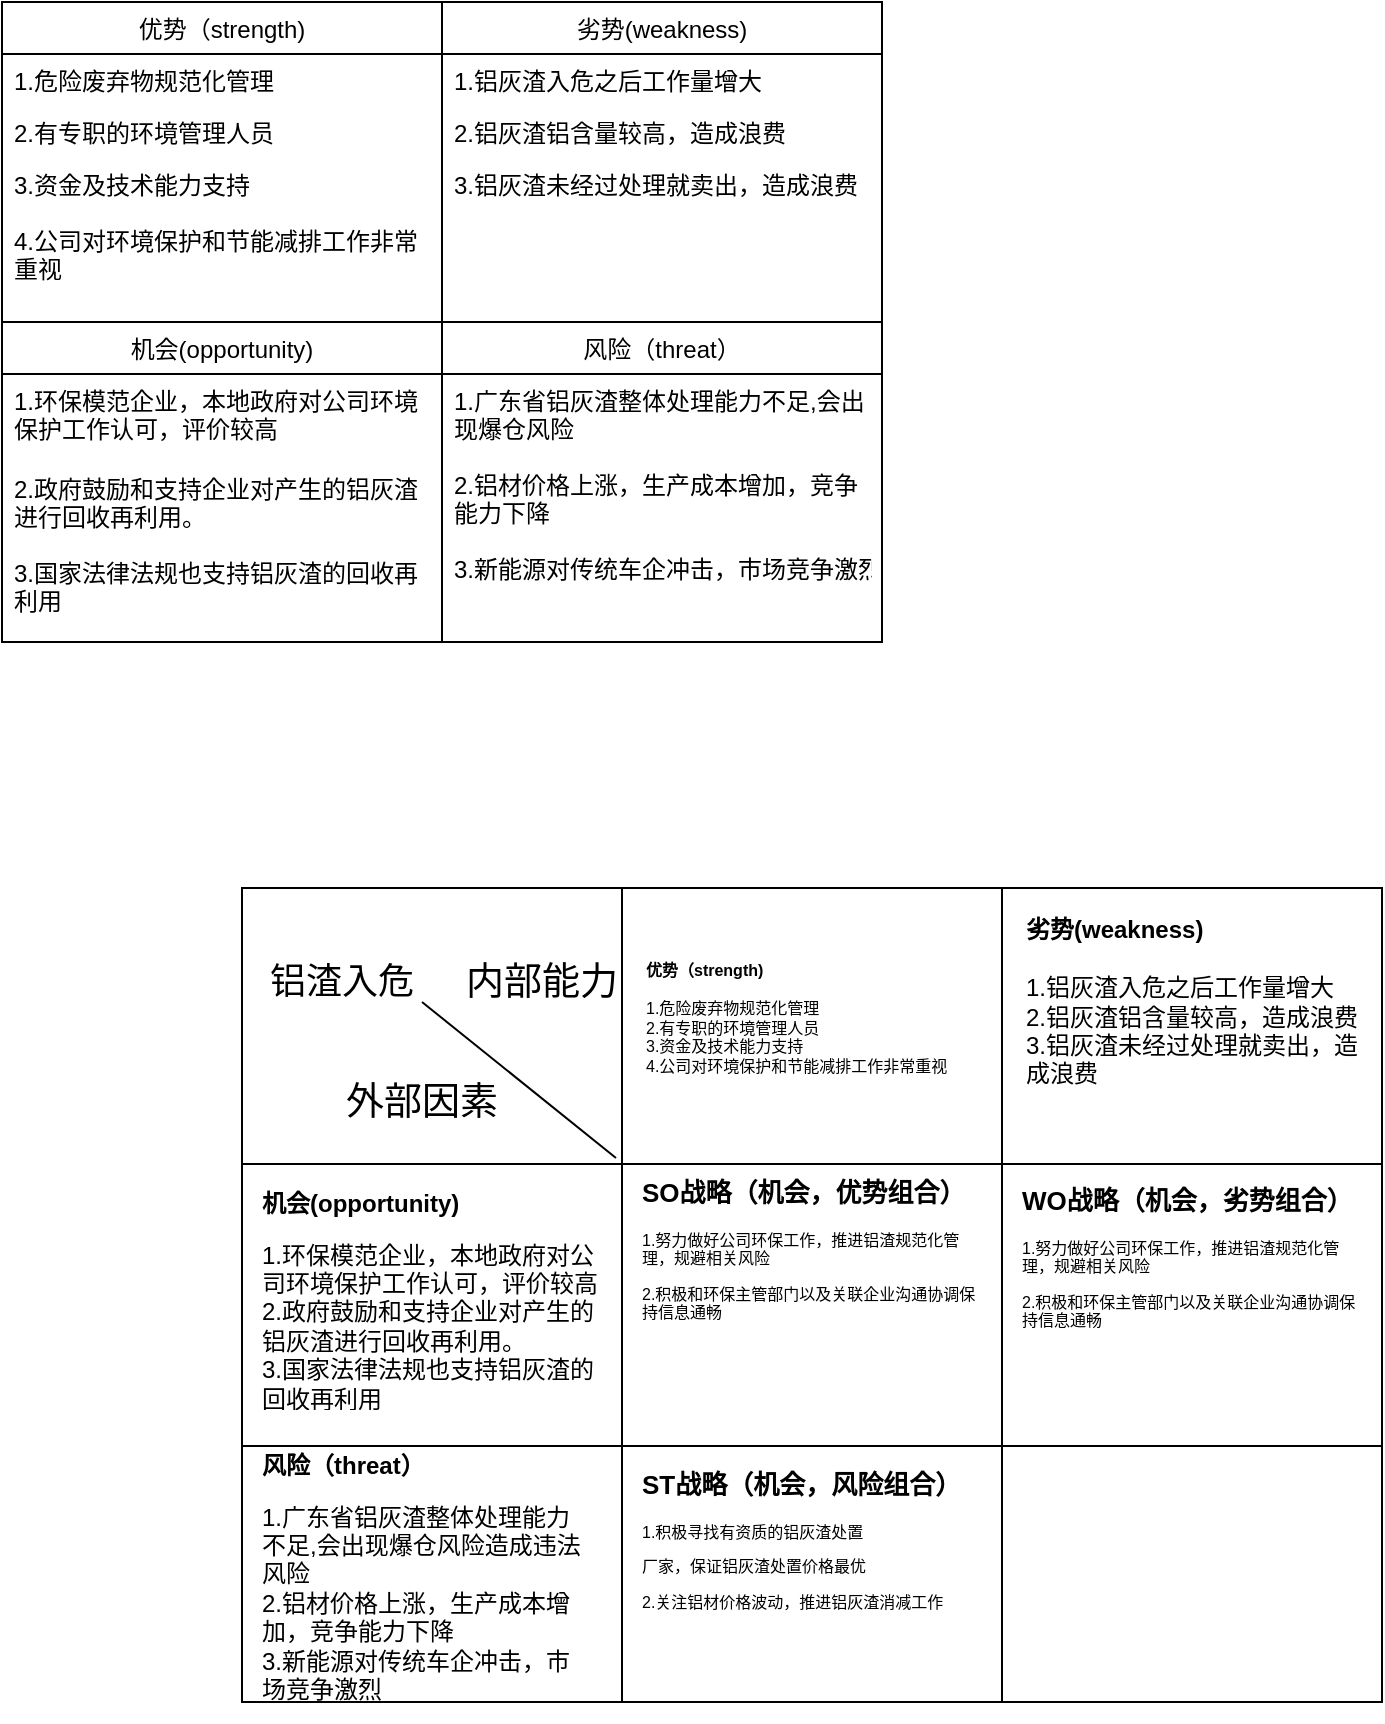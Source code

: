 <mxfile version="14.9.9" type="github">
  <diagram id="kqw_EEB3ICVsyudQTdO8" name="Page-1">
    <mxGraphModel dx="683" dy="352" grid="1" gridSize="10" guides="1" tooltips="1" connect="1" arrows="1" fold="1" page="1" pageScale="1" pageWidth="827" pageHeight="1169" math="0" shadow="0">
      <root>
        <mxCell id="0" />
        <mxCell id="1" parent="0" />
        <mxCell id="Xc-GuWCWaLxMhfv2FBEa-1" value="优势（strength)" style="swimlane;fontStyle=0;childLayout=stackLayout;horizontal=1;startSize=26;horizontalStack=0;resizeParent=1;resizeParentMax=0;resizeLast=0;collapsible=1;marginBottom=0;" vertex="1" parent="1">
          <mxGeometry x="70" y="60" width="220" height="320" as="geometry" />
        </mxCell>
        <mxCell id="Xc-GuWCWaLxMhfv2FBEa-2" value="1.危险废弃物规范化管理" style="text;strokeColor=none;fillColor=none;align=left;verticalAlign=top;spacingLeft=4;spacingRight=4;overflow=hidden;rotatable=0;points=[[0,0.5],[1,0.5]];portConstraint=eastwest;" vertex="1" parent="Xc-GuWCWaLxMhfv2FBEa-1">
          <mxGeometry y="26" width="220" height="26" as="geometry" />
        </mxCell>
        <mxCell id="Xc-GuWCWaLxMhfv2FBEa-3" value="2.有专职的环境管理人员" style="text;strokeColor=none;fillColor=none;align=left;verticalAlign=top;spacingLeft=4;spacingRight=4;overflow=hidden;rotatable=0;points=[[0,0.5],[1,0.5]];portConstraint=eastwest;" vertex="1" parent="Xc-GuWCWaLxMhfv2FBEa-1">
          <mxGeometry y="52" width="220" height="26" as="geometry" />
        </mxCell>
        <mxCell id="Xc-GuWCWaLxMhfv2FBEa-4" value="3.资金及技术能力支持&#xa;&#xa;4.公司对环境保护和节能减排工作非常&#xa;重视" style="text;strokeColor=none;fillColor=none;align=left;verticalAlign=top;spacingLeft=4;spacingRight=4;overflow=hidden;rotatable=0;points=[[0,0.5],[1,0.5]];portConstraint=eastwest;" vertex="1" parent="Xc-GuWCWaLxMhfv2FBEa-1">
          <mxGeometry y="78" width="220" height="82" as="geometry" />
        </mxCell>
        <mxCell id="Xc-GuWCWaLxMhfv2FBEa-14" value="机会(opportunity)" style="swimlane;fontStyle=0;childLayout=stackLayout;horizontal=1;startSize=26;horizontalStack=0;resizeParent=1;resizeParentMax=0;resizeLast=0;collapsible=1;marginBottom=0;" vertex="1" parent="Xc-GuWCWaLxMhfv2FBEa-1">
          <mxGeometry y="160" width="220" height="160" as="geometry" />
        </mxCell>
        <mxCell id="Xc-GuWCWaLxMhfv2FBEa-15" value="1.环保模范企业，本地政府对公司环境&#xa;保护工作认可，评价较高" style="text;strokeColor=none;fillColor=none;align=left;verticalAlign=top;spacingLeft=4;spacingRight=4;overflow=hidden;rotatable=0;points=[[0,0.5],[1,0.5]];portConstraint=eastwest;" vertex="1" parent="Xc-GuWCWaLxMhfv2FBEa-14">
          <mxGeometry y="26" width="220" height="44" as="geometry" />
        </mxCell>
        <mxCell id="Xc-GuWCWaLxMhfv2FBEa-17" value="2.政府鼓励和支持企业对产生的铝灰渣&#xa;进行回收再利用。&#xa;&#xa;3.国家法律法规也支持铝灰渣的回收再&#xa;利用" style="text;strokeColor=none;fillColor=none;align=left;verticalAlign=top;spacingLeft=4;spacingRight=4;overflow=hidden;rotatable=0;points=[[0,0.5],[1,0.5]];portConstraint=eastwest;" vertex="1" parent="Xc-GuWCWaLxMhfv2FBEa-14">
          <mxGeometry y="70" width="220" height="90" as="geometry" />
        </mxCell>
        <mxCell id="Xc-GuWCWaLxMhfv2FBEa-9" value="劣势(weakness)" style="swimlane;fontStyle=0;childLayout=stackLayout;horizontal=1;startSize=26;horizontalStack=0;resizeParent=1;resizeParentMax=0;resizeLast=0;collapsible=1;marginBottom=0;" vertex="1" parent="1">
          <mxGeometry x="290" y="60" width="220" height="320" as="geometry" />
        </mxCell>
        <mxCell id="Xc-GuWCWaLxMhfv2FBEa-10" value="1.铝灰渣入危之后工作量增大" style="text;strokeColor=none;fillColor=none;align=left;verticalAlign=top;spacingLeft=4;spacingRight=4;overflow=hidden;rotatable=0;points=[[0,0.5],[1,0.5]];portConstraint=eastwest;" vertex="1" parent="Xc-GuWCWaLxMhfv2FBEa-9">
          <mxGeometry y="26" width="220" height="26" as="geometry" />
        </mxCell>
        <mxCell id="Xc-GuWCWaLxMhfv2FBEa-11" value="2.铝灰渣铝含量较高，造成浪费" style="text;strokeColor=none;fillColor=none;align=left;verticalAlign=top;spacingLeft=4;spacingRight=4;overflow=hidden;rotatable=0;points=[[0,0.5],[1,0.5]];portConstraint=eastwest;" vertex="1" parent="Xc-GuWCWaLxMhfv2FBEa-9">
          <mxGeometry y="52" width="220" height="26" as="geometry" />
        </mxCell>
        <mxCell id="Xc-GuWCWaLxMhfv2FBEa-12" value="3.铝灰渣未经过处理就卖出，造成浪费" style="text;strokeColor=none;fillColor=none;align=left;verticalAlign=top;spacingLeft=4;spacingRight=4;overflow=hidden;rotatable=0;points=[[0,0.5],[1,0.5]];portConstraint=eastwest;" vertex="1" parent="Xc-GuWCWaLxMhfv2FBEa-9">
          <mxGeometry y="78" width="220" height="82" as="geometry" />
        </mxCell>
        <mxCell id="Xc-GuWCWaLxMhfv2FBEa-18" value="风险（threat）" style="swimlane;fontStyle=0;childLayout=stackLayout;horizontal=1;startSize=26;horizontalStack=0;resizeParent=1;resizeParentMax=0;resizeLast=0;collapsible=1;marginBottom=0;" vertex="1" parent="Xc-GuWCWaLxMhfv2FBEa-9">
          <mxGeometry y="160" width="220" height="160" as="geometry" />
        </mxCell>
        <mxCell id="Xc-GuWCWaLxMhfv2FBEa-19" value="1.广东省铝灰渣整体处理能力不足,会出&#xa;现爆仓风险&#xa;&#xa;2.铝材价格上涨，生产成本增加，竞争&#xa;能力下降&#xa;&#xa;3.新能源对传统车企冲击，市场竞争激烈" style="text;strokeColor=none;fillColor=none;align=left;verticalAlign=top;spacingLeft=4;spacingRight=4;overflow=hidden;rotatable=0;points=[[0,0.5],[1,0.5]];portConstraint=eastwest;" vertex="1" parent="Xc-GuWCWaLxMhfv2FBEa-18">
          <mxGeometry y="26" width="220" height="134" as="geometry" />
        </mxCell>
        <mxCell id="Xc-GuWCWaLxMhfv2FBEa-74" value="" style="shape=table;startSize=0;container=1;collapsible=0;childLayout=tableLayout;direction=west;" vertex="1" parent="1">
          <mxGeometry x="190" y="503" width="570" height="407" as="geometry" />
        </mxCell>
        <mxCell id="Xc-GuWCWaLxMhfv2FBEa-75" value="" style="shape=partialRectangle;collapsible=0;dropTarget=0;pointerEvents=0;fillColor=none;top=0;left=0;bottom=0;right=0;points=[[0,0.5],[1,0.5]];portConstraint=eastwest;" vertex="1" parent="Xc-GuWCWaLxMhfv2FBEa-74">
          <mxGeometry width="570" height="138" as="geometry" />
        </mxCell>
        <mxCell id="Xc-GuWCWaLxMhfv2FBEa-76" value="" style="shape=partialRectangle;html=1;whiteSpace=wrap;connectable=0;overflow=hidden;fillColor=none;top=0;left=0;bottom=0;right=0;pointerEvents=1;" vertex="1" parent="Xc-GuWCWaLxMhfv2FBEa-75">
          <mxGeometry width="190" height="138" as="geometry" />
        </mxCell>
        <mxCell id="Xc-GuWCWaLxMhfv2FBEa-77" value="" style="shape=partialRectangle;html=1;whiteSpace=wrap;connectable=0;overflow=hidden;fillColor=none;top=0;left=0;bottom=0;right=0;pointerEvents=1;" vertex="1" parent="Xc-GuWCWaLxMhfv2FBEa-75">
          <mxGeometry x="190" width="190" height="138" as="geometry" />
        </mxCell>
        <mxCell id="Xc-GuWCWaLxMhfv2FBEa-78" value="" style="shape=partialRectangle;html=1;whiteSpace=wrap;connectable=0;overflow=hidden;fillColor=none;top=0;left=0;bottom=0;right=0;pointerEvents=1;" vertex="1" parent="Xc-GuWCWaLxMhfv2FBEa-75">
          <mxGeometry x="380" width="190" height="138" as="geometry" />
        </mxCell>
        <mxCell id="Xc-GuWCWaLxMhfv2FBEa-79" value="" style="shape=partialRectangle;collapsible=0;dropTarget=0;pointerEvents=0;fillColor=none;top=0;left=0;bottom=0;right=0;points=[[0,0.5],[1,0.5]];portConstraint=eastwest;" vertex="1" parent="Xc-GuWCWaLxMhfv2FBEa-74">
          <mxGeometry y="138" width="570" height="141" as="geometry" />
        </mxCell>
        <mxCell id="Xc-GuWCWaLxMhfv2FBEa-80" value="" style="shape=partialRectangle;html=1;whiteSpace=wrap;connectable=0;overflow=hidden;fillColor=none;top=0;left=0;bottom=0;right=0;pointerEvents=1;" vertex="1" parent="Xc-GuWCWaLxMhfv2FBEa-79">
          <mxGeometry width="190" height="141" as="geometry" />
        </mxCell>
        <mxCell id="Xc-GuWCWaLxMhfv2FBEa-81" value="" style="shape=partialRectangle;html=1;whiteSpace=wrap;connectable=0;overflow=hidden;fillColor=none;top=0;left=0;bottom=0;right=0;pointerEvents=1;" vertex="1" parent="Xc-GuWCWaLxMhfv2FBEa-79">
          <mxGeometry x="190" width="190" height="141" as="geometry" />
        </mxCell>
        <mxCell id="Xc-GuWCWaLxMhfv2FBEa-82" value="" style="shape=partialRectangle;html=1;whiteSpace=wrap;connectable=0;overflow=hidden;fillColor=none;top=0;left=0;bottom=0;right=0;pointerEvents=1;" vertex="1" parent="Xc-GuWCWaLxMhfv2FBEa-79">
          <mxGeometry x="380" width="190" height="141" as="geometry" />
        </mxCell>
        <mxCell id="Xc-GuWCWaLxMhfv2FBEa-83" value="" style="shape=partialRectangle;collapsible=0;dropTarget=0;pointerEvents=0;fillColor=none;top=0;left=0;bottom=0;right=0;points=[[0,0.5],[1,0.5]];portConstraint=eastwest;" vertex="1" parent="Xc-GuWCWaLxMhfv2FBEa-74">
          <mxGeometry y="279" width="570" height="128" as="geometry" />
        </mxCell>
        <mxCell id="Xc-GuWCWaLxMhfv2FBEa-84" value="" style="shape=partialRectangle;html=1;whiteSpace=wrap;connectable=0;overflow=hidden;fillColor=none;top=0;left=0;bottom=0;right=0;pointerEvents=1;" vertex="1" parent="Xc-GuWCWaLxMhfv2FBEa-83">
          <mxGeometry width="190" height="128" as="geometry" />
        </mxCell>
        <mxCell id="Xc-GuWCWaLxMhfv2FBEa-85" value="" style="shape=partialRectangle;html=1;whiteSpace=wrap;connectable=0;overflow=hidden;fillColor=none;top=0;left=0;bottom=0;right=0;pointerEvents=1;" vertex="1" parent="Xc-GuWCWaLxMhfv2FBEa-83">
          <mxGeometry x="190" width="190" height="128" as="geometry" />
        </mxCell>
        <mxCell id="Xc-GuWCWaLxMhfv2FBEa-86" value="" style="shape=partialRectangle;html=1;whiteSpace=wrap;connectable=0;overflow=hidden;fillColor=none;top=0;left=0;bottom=0;right=0;pointerEvents=1;" vertex="1" parent="Xc-GuWCWaLxMhfv2FBEa-83">
          <mxGeometry x="380" width="190" height="128" as="geometry" />
        </mxCell>
        <mxCell id="Xc-GuWCWaLxMhfv2FBEa-89" value="内部能力" style="text;html=1;strokeColor=none;fillColor=none;align=center;verticalAlign=middle;whiteSpace=wrap;rounded=0;fontSize=19;" vertex="1" parent="1">
          <mxGeometry x="290" y="540" width="100" height="20" as="geometry" />
        </mxCell>
        <mxCell id="Xc-GuWCWaLxMhfv2FBEa-90" value="外部因素" style="text;html=1;strokeColor=none;fillColor=none;align=center;verticalAlign=middle;whiteSpace=wrap;rounded=0;fontSize=19;" vertex="1" parent="1">
          <mxGeometry x="240" y="600" width="80" height="20" as="geometry" />
        </mxCell>
        <mxCell id="Xc-GuWCWaLxMhfv2FBEa-91" value="铝渣入危" style="text;html=1;strokeColor=none;fillColor=none;align=center;verticalAlign=middle;whiteSpace=wrap;rounded=0;fontSize=18;" vertex="1" parent="1">
          <mxGeometry x="200" y="540" width="80" height="20" as="geometry" />
        </mxCell>
        <mxCell id="Xc-GuWCWaLxMhfv2FBEa-92" value="&lt;span style=&quot;font-size: 8px&quot;&gt;&lt;b&gt;优势（strength)&lt;br&gt;&lt;/b&gt;&lt;br style=&quot;font-size: 8px&quot;&gt;&lt;/span&gt;&lt;span style=&quot;font-size: 8px&quot;&gt;1.危险废弃物规范化管理&lt;br style=&quot;font-size: 8px&quot;&gt;&lt;/span&gt;&lt;span style=&quot;font-size: 8px&quot;&gt;2.有专职的环境管理人员&lt;/span&gt;&lt;span style=&quot;font-size: 8px&quot;&gt;&lt;br style=&quot;font-size: 8px&quot;&gt;&lt;/span&gt;&lt;span style=&quot;font-size: 8px&quot;&gt;3.资金及技术能力支持&lt;/span&gt;&lt;br style=&quot;padding: 0px ; margin: 0px ; font-size: 8px&quot;&gt;&lt;span style=&quot;font-size: 8px&quot;&gt;4.公司对环境保护和节能减排工作非常&lt;/span&gt;&lt;span style=&quot;font-size: 8px&quot;&gt;重视&lt;/span&gt;&lt;span style=&quot;font-size: 8px&quot;&gt;&lt;br style=&quot;font-size: 8px&quot;&gt;&lt;/span&gt;" style="text;html=1;strokeColor=none;fillColor=none;align=left;verticalAlign=middle;whiteSpace=wrap;rounded=0;fontSize=8;" vertex="1" parent="1">
          <mxGeometry x="390" y="503" width="170" height="130" as="geometry" />
        </mxCell>
        <mxCell id="Xc-GuWCWaLxMhfv2FBEa-93" value="&lt;span style=&quot;font-size: 12px&quot;&gt;&lt;b&gt;劣势(weakness)&lt;br&gt;&lt;/b&gt;&lt;br&gt;&lt;/span&gt;&lt;span style=&quot;font-size: 12px&quot;&gt;1.铝灰渣入危之后工作量增大&lt;br&gt;&lt;/span&gt;&lt;span style=&quot;font-size: 12px&quot;&gt;2.铝灰渣铝含量较高，造成浪费&lt;/span&gt;&lt;span style=&quot;font-size: 12px&quot;&gt;&lt;br&gt;&lt;/span&gt;&lt;span style=&quot;font-size: 12px&quot;&gt;3.铝灰渣未经过处理就卖出，造成浪费&lt;/span&gt;&lt;span style=&quot;font-size: 12px&quot;&gt;&lt;br&gt;&lt;/span&gt;" style="text;html=1;strokeColor=none;fillColor=none;align=left;verticalAlign=middle;whiteSpace=wrap;rounded=0;fontSize=8;" vertex="1" parent="1">
          <mxGeometry x="580" y="510" width="170" height="100" as="geometry" />
        </mxCell>
        <mxCell id="Xc-GuWCWaLxMhfv2FBEa-94" value="&lt;h1&gt;&lt;span style=&quot;font-size: 12px ; text-align: center&quot;&gt;机会(opportunity)&lt;/span&gt;&lt;/h1&gt;&lt;span style=&quot;font-size: 12px&quot;&gt;1.环保模范企业，本地政府对公司环境&lt;/span&gt;&lt;span style=&quot;font-size: 12px&quot;&gt;保护工作认可，评价较高&lt;br&gt;&lt;/span&gt;&lt;span style=&quot;font-size: 12px&quot;&gt;2.政府鼓励和支持企业对产生的铝灰渣&lt;/span&gt;&lt;span style=&quot;font-size: 12px&quot;&gt;进行回收再利用。&lt;/span&gt;&lt;br style=&quot;padding: 0px ; margin: 0px ; font-size: 12px&quot;&gt;&lt;span style=&quot;font-size: 12px&quot;&gt;3.国家法律法规也支持铝灰渣的回收再&lt;/span&gt;&lt;span style=&quot;font-size: 12px&quot;&gt;利用&lt;/span&gt;&lt;span style=&quot;font-size: 12px&quot;&gt;&lt;br&gt;&lt;/span&gt;&lt;p&gt;.&lt;/p&gt;" style="text;html=1;strokeColor=none;fillColor=none;spacing=5;spacingTop=-20;whiteSpace=wrap;overflow=hidden;rounded=0;fontSize=8;align=left;" vertex="1" parent="1">
          <mxGeometry x="195" y="649" width="180" height="115" as="geometry" />
        </mxCell>
        <mxCell id="Xc-GuWCWaLxMhfv2FBEa-95" value="&lt;h1&gt;&lt;span style=&quot;font-size: 12px ; text-align: center&quot;&gt;风险（threat）&lt;/span&gt;&lt;br&gt;&lt;/h1&gt;&lt;p&gt;&lt;span style=&quot;font-size: 12px&quot;&gt;1.广东省铝灰渣整体处理能力不足,会出&lt;/span&gt;&lt;span style=&quot;font-size: 12px&quot;&gt;现爆仓风险造成违法风险&lt;/span&gt;&lt;br style=&quot;padding: 0px ; margin: 0px ; font-size: 12px&quot;&gt;&lt;span style=&quot;font-size: 12px&quot;&gt;2.铝材价格上涨，生产成本增加，竞争&lt;/span&gt;&lt;span style=&quot;font-size: 12px&quot;&gt;能力下降&lt;/span&gt;&lt;br style=&quot;padding: 0px ; margin: 0px ; font-size: 12px&quot;&gt;&lt;span style=&quot;font-size: 12px&quot;&gt;3.新能源对传统车企冲击，市场竞争激烈&lt;/span&gt;&lt;br&gt;&lt;/p&gt;" style="text;html=1;strokeColor=none;fillColor=none;spacing=5;spacingTop=-20;whiteSpace=wrap;overflow=hidden;rounded=0;fontSize=8;align=left;" vertex="1" parent="1">
          <mxGeometry x="195" y="780" width="170" height="140" as="geometry" />
        </mxCell>
        <mxCell id="Xc-GuWCWaLxMhfv2FBEa-112" value="" style="endArrow=none;html=1;fontSize=8;entryX=1;entryY=1;entryDx=0;entryDy=0;" edge="1" parent="1" target="Xc-GuWCWaLxMhfv2FBEa-91">
          <mxGeometry width="50" height="50" relative="1" as="geometry">
            <mxPoint x="377" y="638" as="sourcePoint" />
            <mxPoint x="267" y="543.0" as="targetPoint" />
          </mxGeometry>
        </mxCell>
        <mxCell id="Xc-GuWCWaLxMhfv2FBEa-115" value="&lt;h1&gt;&lt;font style=&quot;font-size: 13px&quot;&gt;SO战略（机会，优势组合）&lt;/font&gt;&lt;/h1&gt;&lt;p&gt;1.努力做好公司环保工作，推进铝渣规范化管理，规避相关风险&lt;/p&gt;&lt;p&gt;2.积极和环保主管部门以及关联企业沟通协调&lt;span&gt;保持信息通畅&lt;/span&gt;&lt;/p&gt;" style="text;html=1;strokeColor=none;fillColor=none;spacing=5;spacingTop=-20;whiteSpace=wrap;overflow=hidden;rounded=0;fontSize=8;align=left;" vertex="1" parent="1">
          <mxGeometry x="385" y="644" width="175" height="116" as="geometry" />
        </mxCell>
        <mxCell id="Xc-GuWCWaLxMhfv2FBEa-116" value="&lt;h1&gt;&lt;font style=&quot;font-size: 13px&quot;&gt;ST战略（机会，风险组合）&lt;/font&gt;&lt;/h1&gt;&lt;p&gt;1.积极寻找有资质的铝灰渣处置&lt;/p&gt;&lt;p&gt;厂家，保证铝灰渣处置价格最优&lt;/p&gt;&lt;p&gt;2.关注铝材价格波动，推进铝灰渣消减工作&lt;/p&gt;" style="text;html=1;strokeColor=none;fillColor=none;spacing=5;spacingTop=-20;whiteSpace=wrap;overflow=hidden;rounded=0;fontSize=8;align=left;" vertex="1" parent="1">
          <mxGeometry x="385" y="790" width="180" height="110" as="geometry" />
        </mxCell>
        <mxCell id="Xc-GuWCWaLxMhfv2FBEa-117" value="&lt;h1&gt;&lt;font style=&quot;font-size: 13px&quot;&gt;WO战略（机会，劣势组合）&lt;/font&gt;&lt;/h1&gt;&lt;p&gt;1.努力做好公司环保工作，推进铝渣规范化管理，规避相关风险&lt;/p&gt;&lt;p&gt;2.积极和环保主管部门以及关联企业沟通协调&lt;span&gt;保持信息通畅&lt;/span&gt;&lt;/p&gt;" style="text;html=1;strokeColor=none;fillColor=none;spacing=5;spacingTop=-20;whiteSpace=wrap;overflow=hidden;rounded=0;fontSize=8;align=left;" vertex="1" parent="1">
          <mxGeometry x="575" y="648" width="175" height="116" as="geometry" />
        </mxCell>
      </root>
    </mxGraphModel>
  </diagram>
</mxfile>
